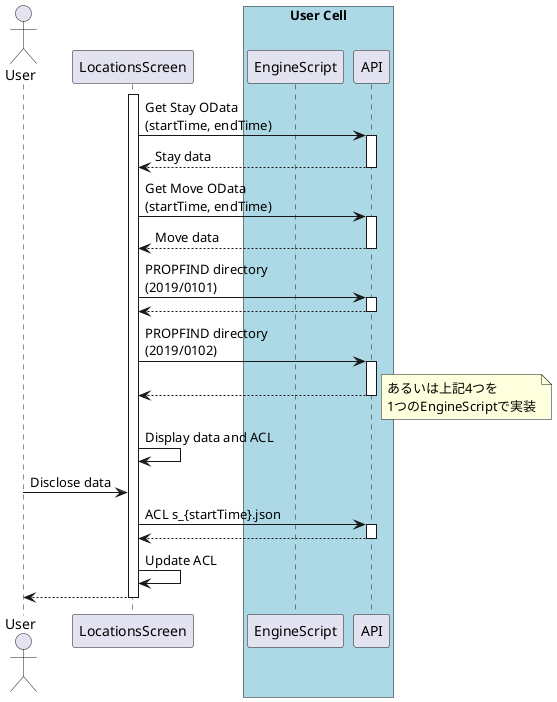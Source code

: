 @startuml LocationsScreen

actor User
participant LocationsScreen

box "User Cell" #LightBlue
  participant EngineScript
  participant API
end box

activate LocationsScreen
  LocationsScreen -> API : Get Stay OData\n(startTime, endTime)
  activate API
  LocationsScreen <-- API : Stay data
  deactivate API
  LocationsScreen -> API : Get Move OData\n(startTime, endTime)
  activate API
  LocationsScreen <-- API : Move data
  deactivate API
  LocationsScreen -> API : PROPFIND directory\n(2019/0101)
  activate API
  LocationsScreen <-- API
  deactivate API
  LocationsScreen -> API : PROPFIND directory\n(2019/0102)
  activate API
  LocationsScreen <-- API
  deactivate API
  note right: あるいは上記4つを\n1つのEngineScriptで実装
  LocationsScreen -> LocationsScreen : Display data and ACL

User -> LocationsScreen : Disclose data
  LocationsScreen -> API : ACL s_{startTime}.json
  activate API
  LocationsScreen <-- API
  deactivate API
  LocationsScreen -> LocationsScreen : Update ACL
User <-- LocationsScreen
deactivate LocationsScreen

@enduml